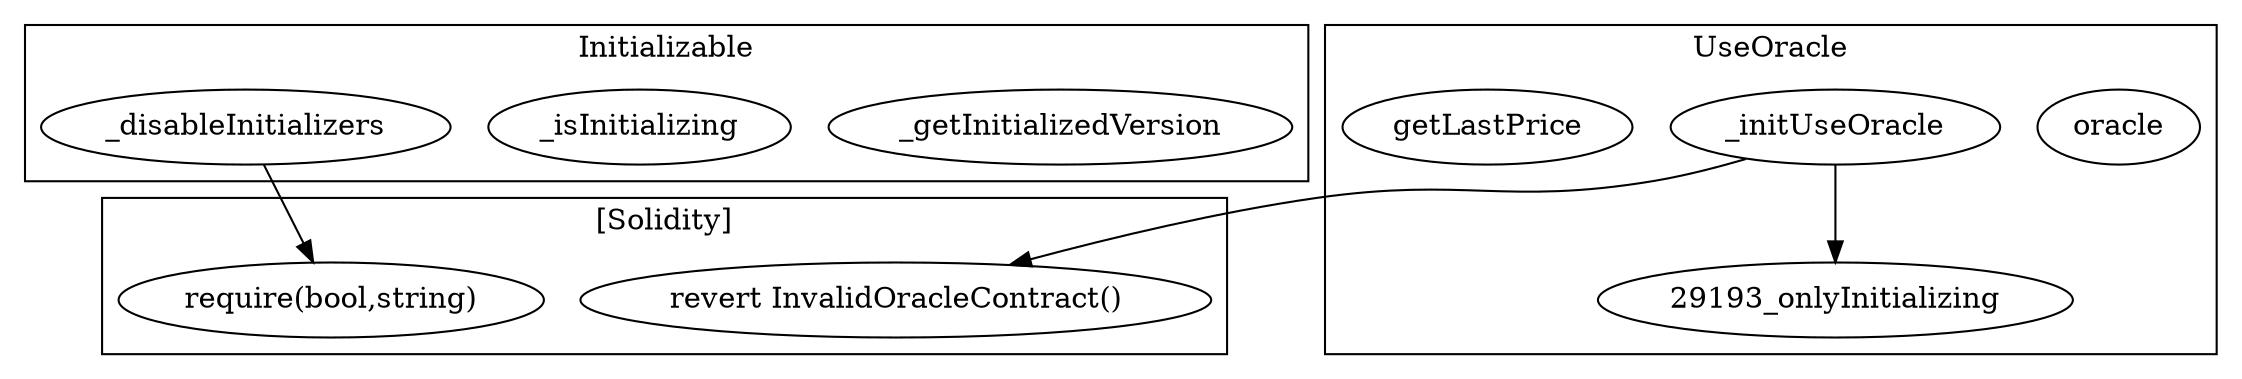strict digraph {
subgraph cluster_3088_Initializable {
label = "Initializable"
"3088__getInitializedVersion" [label="_getInitializedVersion"]
"3088__isInitializing" [label="_isInitializing"]
"3088__disableInitializers" [label="_disableInitializers"]
}subgraph cluster_29193_UseOracle {
label = "UseOracle"
"29193_oracle" [label="oracle"]
"29193__initUseOracle" [label="_initUseOracle"]
"29193_getLastPrice" [label="getLastPrice"]
"29193__initUseOracle" -> "29193_onlyInitializing"
}subgraph cluster_solidity {
label = "[Solidity]"
"revert InvalidOracleContract()" 
"require(bool,string)" 
"29193__initUseOracle" -> "revert InvalidOracleContract()"
"3088__disableInitializers" -> "require(bool,string)"
}
}